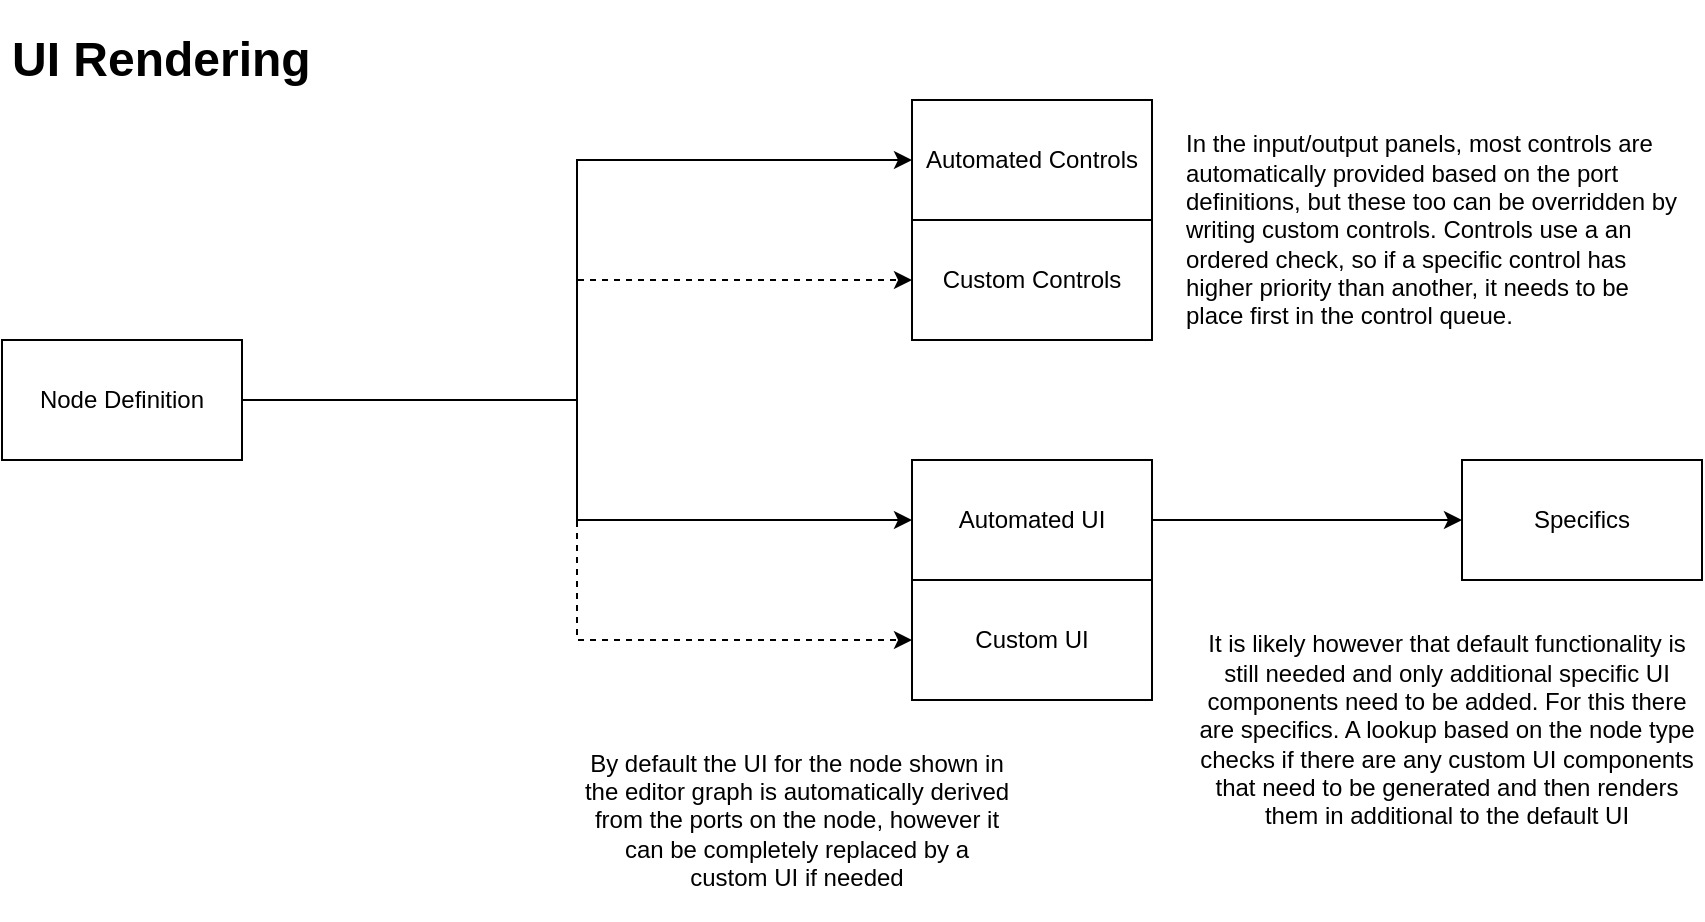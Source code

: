 <mxfile version="23.1.2" type="device">
  <diagram name="Page-1" id="KCgSxegGcV2Et4Kk9oVz">
    <mxGraphModel dx="2899" dy="1123" grid="1" gridSize="10" guides="1" tooltips="1" connect="1" arrows="1" fold="1" page="1" pageScale="1" pageWidth="850" pageHeight="1100" math="0" shadow="0">
      <root>
        <mxCell id="0" />
        <mxCell id="1" parent="0" />
        <mxCell id="OH1elVuSI2LvUlGJsYt0-4" style="edgeStyle=orthogonalEdgeStyle;rounded=0;orthogonalLoop=1;jettySize=auto;html=1;" parent="1" source="OH1elVuSI2LvUlGJsYt0-1" target="OH1elVuSI2LvUlGJsYt0-2" edge="1">
          <mxGeometry relative="1" as="geometry" />
        </mxCell>
        <mxCell id="OH1elVuSI2LvUlGJsYt0-5" style="edgeStyle=orthogonalEdgeStyle;rounded=0;orthogonalLoop=1;jettySize=auto;html=1;entryX=0;entryY=0.5;entryDx=0;entryDy=0;dashed=1;" parent="1" source="OH1elVuSI2LvUlGJsYt0-1" target="OH1elVuSI2LvUlGJsYt0-3" edge="1">
          <mxGeometry relative="1" as="geometry" />
        </mxCell>
        <mxCell id="OH1elVuSI2LvUlGJsYt0-13" style="edgeStyle=orthogonalEdgeStyle;rounded=0;orthogonalLoop=1;jettySize=auto;html=1;entryX=0;entryY=0.5;entryDx=0;entryDy=0;" parent="1" source="OH1elVuSI2LvUlGJsYt0-1" target="OH1elVuSI2LvUlGJsYt0-6" edge="1">
          <mxGeometry relative="1" as="geometry" />
        </mxCell>
        <mxCell id="OH1elVuSI2LvUlGJsYt0-15" style="edgeStyle=orthogonalEdgeStyle;rounded=0;orthogonalLoop=1;jettySize=auto;html=1;entryX=0;entryY=0.5;entryDx=0;entryDy=0;dashed=1;" parent="1" source="OH1elVuSI2LvUlGJsYt0-1" target="OH1elVuSI2LvUlGJsYt0-14" edge="1">
          <mxGeometry relative="1" as="geometry" />
        </mxCell>
        <mxCell id="OH1elVuSI2LvUlGJsYt0-1" value="Node Definition" style="rounded=0;whiteSpace=wrap;html=1;" parent="1" vertex="1">
          <mxGeometry x="-30" y="180" width="120" height="60" as="geometry" />
        </mxCell>
        <mxCell id="OH1elVuSI2LvUlGJsYt0-9" style="edgeStyle=orthogonalEdgeStyle;rounded=0;orthogonalLoop=1;jettySize=auto;html=1;entryX=0;entryY=0.5;entryDx=0;entryDy=0;" parent="1" source="OH1elVuSI2LvUlGJsYt0-2" target="OH1elVuSI2LvUlGJsYt0-10" edge="1">
          <mxGeometry relative="1" as="geometry">
            <mxPoint x="710" y="350.0" as="targetPoint" />
          </mxGeometry>
        </mxCell>
        <mxCell id="OH1elVuSI2LvUlGJsYt0-2" value="Automated UI" style="rounded=0;whiteSpace=wrap;html=1;" parent="1" vertex="1">
          <mxGeometry x="425" y="240" width="120" height="60" as="geometry" />
        </mxCell>
        <mxCell id="OH1elVuSI2LvUlGJsYt0-3" value="Custom UI" style="rounded=0;whiteSpace=wrap;html=1;" parent="1" vertex="1">
          <mxGeometry x="425" y="300" width="120" height="60" as="geometry" />
        </mxCell>
        <mxCell id="OH1elVuSI2LvUlGJsYt0-6" value="Automated Controls" style="rounded=0;whiteSpace=wrap;html=1;" parent="1" vertex="1">
          <mxGeometry x="425" y="60" width="120" height="60" as="geometry" />
        </mxCell>
        <mxCell id="OH1elVuSI2LvUlGJsYt0-10" value="Specifics" style="rounded=0;whiteSpace=wrap;html=1;" parent="1" vertex="1">
          <mxGeometry x="700" y="240" width="120" height="60" as="geometry" />
        </mxCell>
        <mxCell id="OH1elVuSI2LvUlGJsYt0-14" value="Custom Controls" style="rounded=0;whiteSpace=wrap;html=1;" parent="1" vertex="1">
          <mxGeometry x="425" y="120" width="120" height="60" as="geometry" />
        </mxCell>
        <mxCell id="OH1elVuSI2LvUlGJsYt0-17" value="&lt;h1&gt;UI Rendering&lt;/h1&gt;" style="text;html=1;strokeColor=none;fillColor=none;spacing=5;spacingTop=-20;whiteSpace=wrap;overflow=hidden;rounded=0;" parent="1" vertex="1">
          <mxGeometry x="-30" y="20" width="190" height="120" as="geometry" />
        </mxCell>
        <mxCell id="OH1elVuSI2LvUlGJsYt0-18" value="By default the UI for the node shown in the editor graph is automatically derived from the ports on the node, however it can be completely replaced by a custom UI if needed" style="text;html=1;strokeColor=none;fillColor=none;align=center;verticalAlign=middle;whiteSpace=wrap;rounded=0;" parent="1" vertex="1">
          <mxGeometry x="260" y="370" width="215" height="100" as="geometry" />
        </mxCell>
        <mxCell id="OH1elVuSI2LvUlGJsYt0-19" value="It is likely however that default functionality is still needed and only additional specific UI components need to be added. For this there are specifics. A lookup based on the node type checks if there are any custom UI components that need to be generated and then renders them in additional to the default UI" style="text;html=1;strokeColor=none;fillColor=none;align=center;verticalAlign=middle;whiteSpace=wrap;rounded=0;" parent="1" vertex="1">
          <mxGeometry x="565" y="310" width="255" height="130" as="geometry" />
        </mxCell>
        <mxCell id="OH1elVuSI2LvUlGJsYt0-20" value="In the input/output panels, most controls are automatically provided based on the port definitions, but these too can be overridden by writing custom controls. Controls use a an ordered check, so if a specific control has higher priority than another, it needs to be place first in the control queue." style="text;html=1;strokeColor=none;fillColor=none;align=left;verticalAlign=middle;whiteSpace=wrap;rounded=0;" parent="1" vertex="1">
          <mxGeometry x="560" y="60" width="255" height="130" as="geometry" />
        </mxCell>
      </root>
    </mxGraphModel>
  </diagram>
</mxfile>
